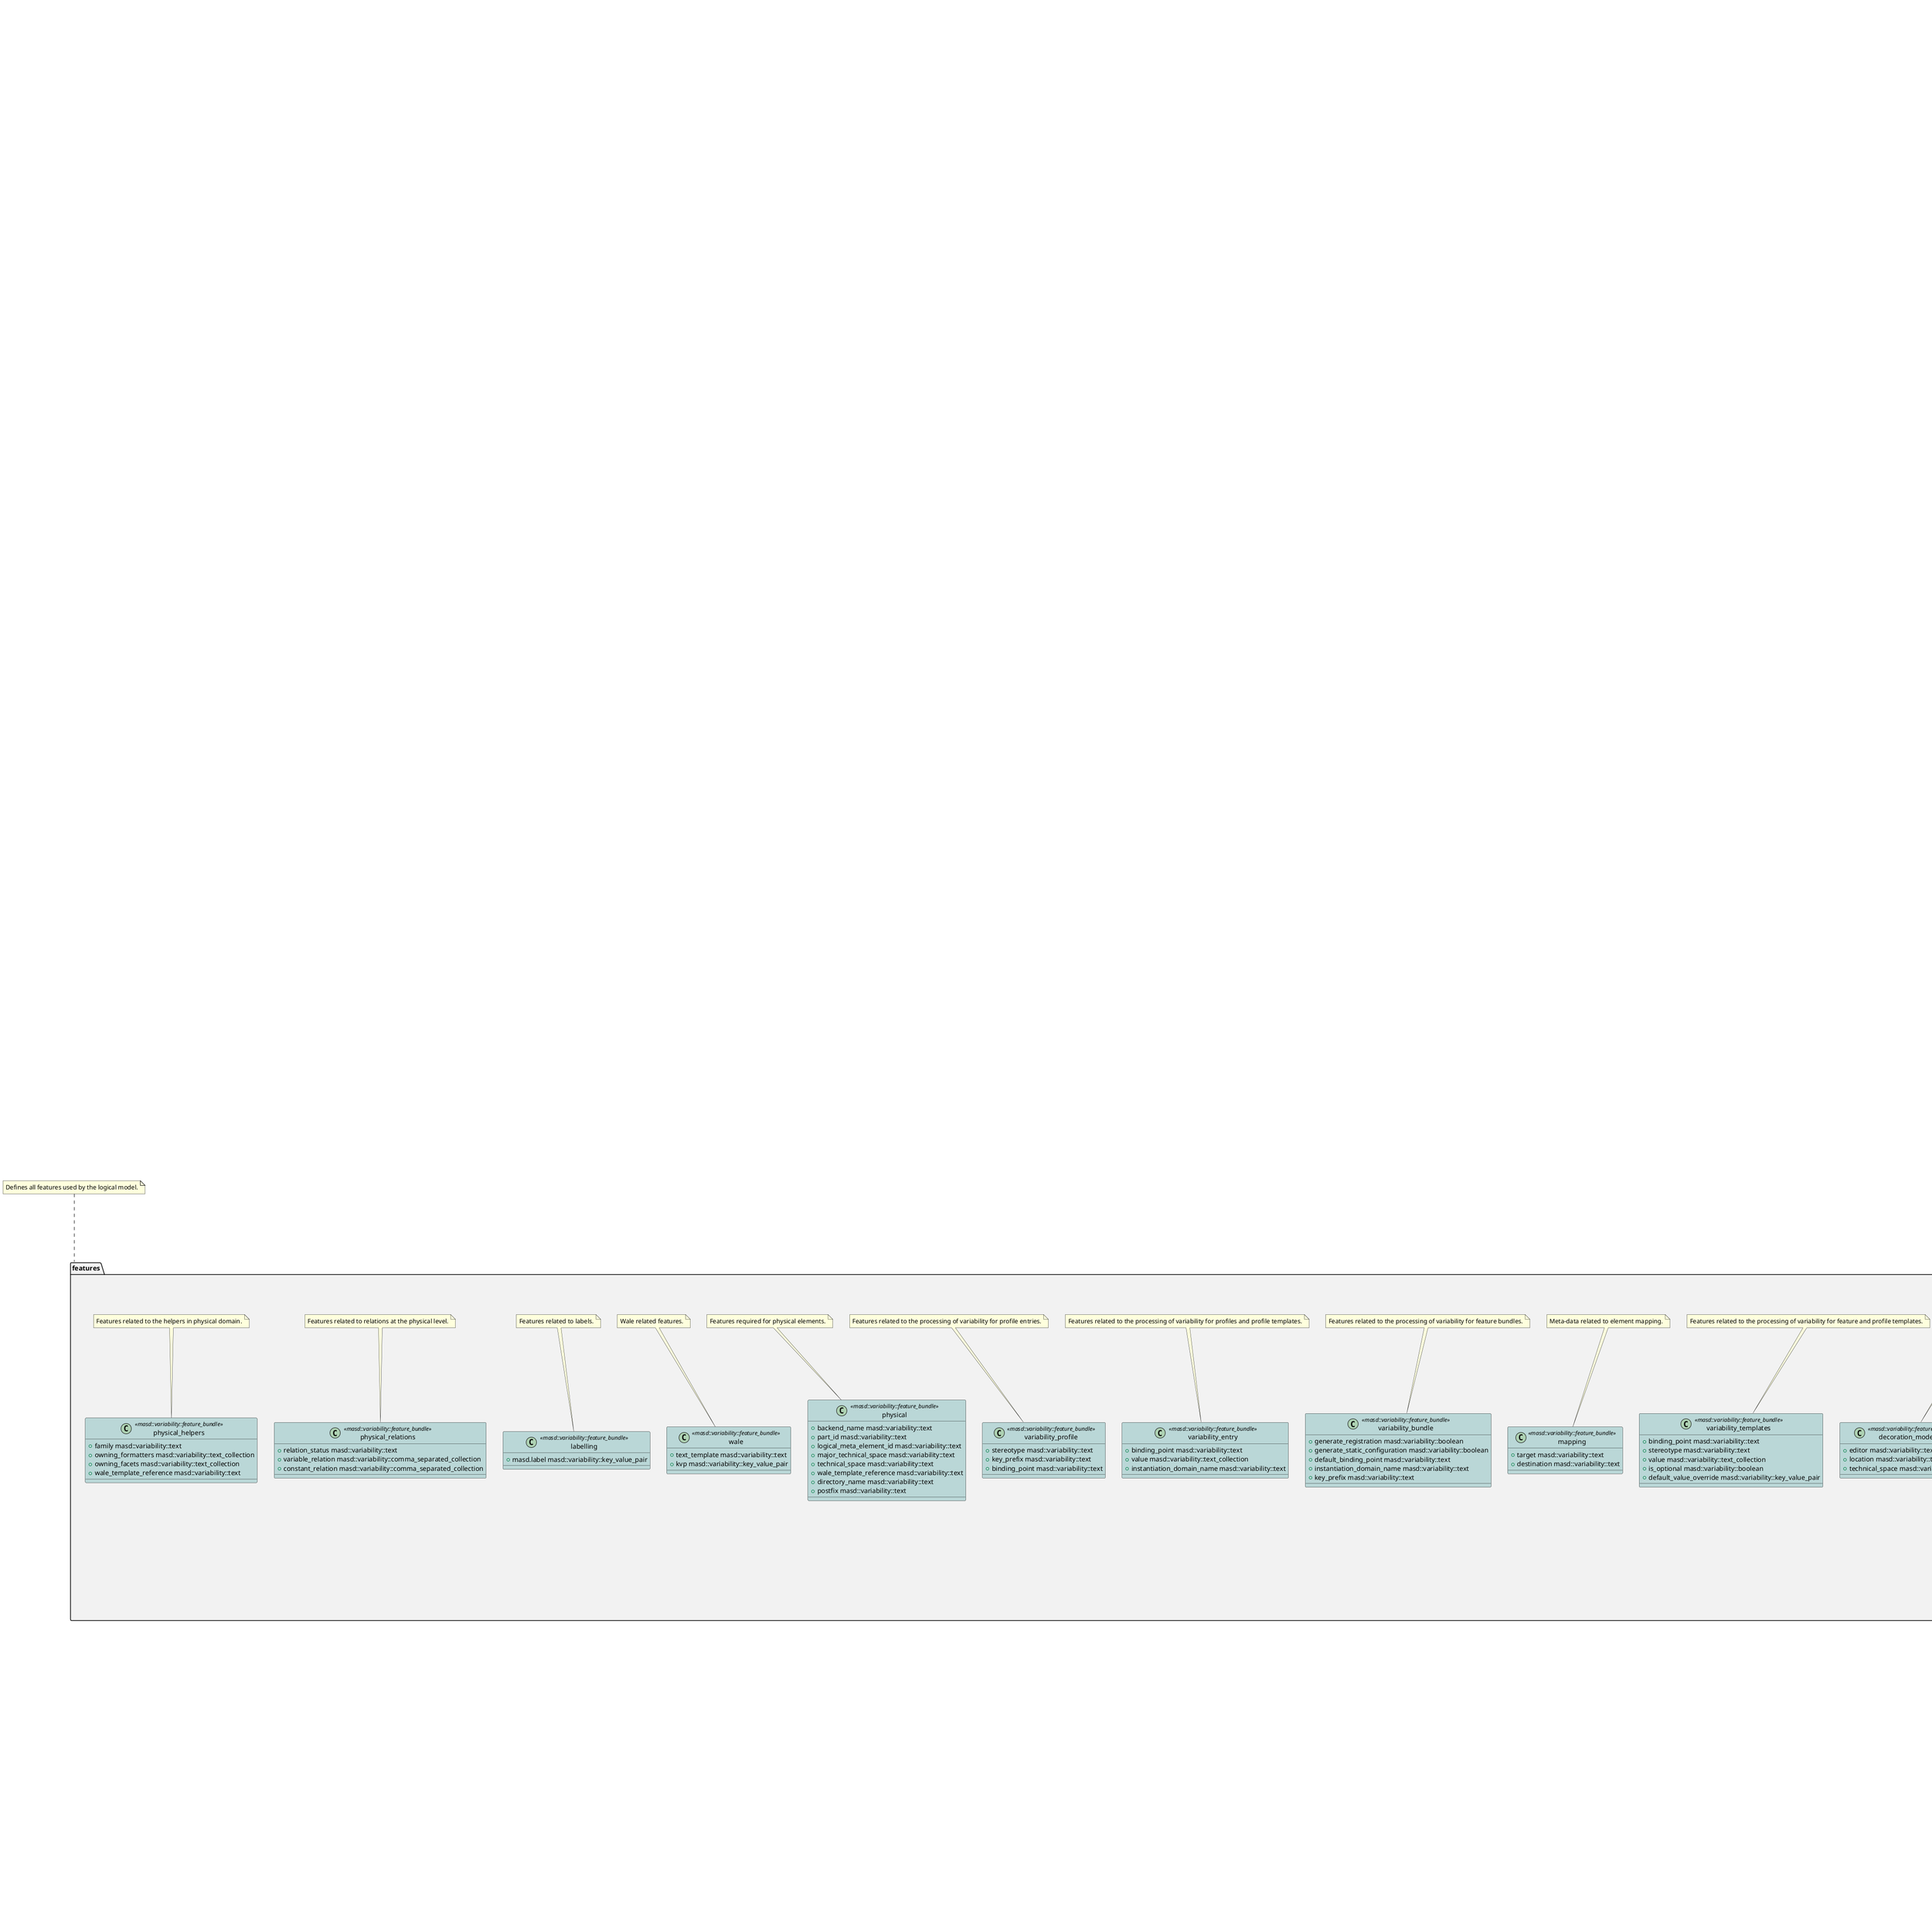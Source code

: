@startuml
set namespaceSeparator ::
note as N1
The logcal model defines the core entities that live in the logical
dimension of MASD's conceptual model.

@section logical_0 Overview

The logical model strives to provide a technical-space agnostic
element representation, designed for code generation. Codec models
are obtained via frontends and transformed into "bare" logical models,
at which point they can enter its pipeline. Within it, they are
processed until they form a cohesive whole. They are then in a suitable
state for code generation.

@section asset_1 Mission

The objectives of the logical model are:

@li to represent all high-level entities that exist across a number
of technical spaces used in software engineering. These entities
are not necessarily limited to programming entities, though, of course,
these form the core set of elements we're interested in. Additional
entities such as build sytems and high-level patterns such as GoF
and others are also captured.

@li to provide the tooling required to combine multiple models
together into a bigger model - called the @e merged model.

@li to ensure the consistency of the merged model via validation
rules (such as verifying that all types have a definitions,
etc.).

UML representation:

\image html dogen.logical/modeling/dogen.logical.svg
end note

namespace entities #F2F2F2 {
    class attribute <<Documentable, Configurable, Nameable, Stereotypable>> #F7E5FF {
        +{field} unparsed_type std::string
        +{field} parsed_type identification::entities::logical_name_tree
        +{field} is_immutable bool
        +{field} is_fluent bool
        +{field} orm_properties boost::optional<orm::attribute_properties>
        +{field} member_variable_name std::string
        +{field} getter_setter_name std::string
    }

    note top of  attribute
        Represents an attribute in an object.
    end note

    class Nameable <<masd::object_template>> #E3B6F6 {
        +{field} name identification::entities::logical_name
    }

    note top of  Nameable
        Ability to have a name.
    end note

    class Documentable <<masd::object_template>> #E3B6F6 {
        +{field} documentation std::string
    }

    note top of  Documentable
        Ability to provide documentation.
    end note

    class Provenance <<masd::object_template>> #E3B6F6 {
        +{field} provenance identification::entities::codec_provenance
    }

    note top of  Provenance
        Details of the origin of this model element.
    end note

    class Containable <<masd::object_template>> #E3B6F6 {
        +{field} contained_by identification::entities::logical_id
        +{field} in_global_module bool
    }

    note top of  Containable
        The ability to be contained inside a module.
    end note

    class Stereotypable <<masd::object_template>> #E3B6F6 {
        +{field} stereotypes stereotypes
    }

    class MetaNameable <<masd::object_template>> #E3B6F6 {
        +{field} meta_name identification::entities::logical_meta_name
    }

    note top of  MetaNameable
        Ability to have a meta-name.
    end note

    class TechnicalSpaceRelationship <<masd::object_template>> #E3B6F6 {
        +{field} intrinsic_technical_space identification::entities::technical_space
    }

    class Configurable <<masd::object_template>> #E3B6F6 {
        +{field} configuration boost::shared_ptr<variability::entities::configuration>
    }

    note top of  Configurable
        Ability to have meta-data associated.
    end note

    class Labelable <<masd::object_template>> #E3B6F6 {
        +{field} labels std::list<identification::entities::label>
    }

    note top of  Labelable
        The ability to attach labels to an element.
    end note

    class Generatable <<masd::object_template>> #E3B6F6 {
        +{field} generability_status generability_status
    }

    class Element <<masd::object_template>> #E3B6F6 {
    }

entities::Nameable <|-- entities::Element
entities::Documentable <|-- entities::Element
entities::Provenance <|-- entities::Element
entities::Containable <|-- entities::Element
entities::Stereotypable <|-- entities::Element
entities::MetaNameable <|-- entities::Element
entities::TechnicalSpaceRelationship <|-- entities::Element
entities::Configurable <|-- entities::Element
entities::Labelable <|-- entities::Element
entities::Generatable <|-- entities::Element
    note top of  Element
        A unit of coding that can be code generated.

We define the Element object template purely to make our life easier
when creating the element class. It is not required for any other
purpose.
    end note

    class Stateful <<masd::object_template>> #E3B6F6 {
        +{field} all_attributes std::list<attribute>
        +{field} local_attributes std::list<attribute>
        +{field} inherited_attributes std::unordered_map<identification::entities::logical_name, std::list<attribute>>
        +{field} is_immutable bool
        +{field} is_fluent bool
    }

    note top of  Stateful
        Ability to have a state.
    end note

    class element <<masd::visitable, Element>> #F7E5FF {
        +{field} decoration std::unordered_map<identification::entities::technical_space, boost::optional<decoration::element_properties>>
        +{field} helper_properties std::list<helper_properties>
    }

    note top of  element
        Represents a generic logical construct.

An element is anything of interest in a problem domain which needs to be
expressed in code generation. It covers both types (objects, enumerations, etc),
meta-types (object templates) and non-types (modules and backend specific entities).
    end note

    class model <<Nameable, MetaNameable, Provenance>> #F7E5FF {
        +{field} references std::unordered_map<identification::entities::logical_name, identification::entities::model_type>
        +{field} leaves std::unordered_set<identification::entities::logical_name>
        +{field} root_module boost::shared_ptr<structural::module>
        +{field} input_technical_space identification::entities::technical_space
        +{field} output_technical_spaces std::list<identification::entities::technical_space>
        +{field} all_technical_spaces std::unordered_set<identification::entities::technical_space>
        +{field} orm_properties boost::optional<orm::model_properties>
        +{field} structural_elements structural::element_repository
        +{field} decoration_elements decoration::element_repository
        +{field} variability_elements variability::element_repository
        +{field} mapping_elements mapping::element_repository
        +{field} templating_elements templating::element_repository
        +{field} serialization_elements serialization::element_repository
        +{field} visual_studio_elements visual_studio::element_repository
        +{field} orm_elements orm::element_repository
        +{field} build_elements build::element_repository
        +{field} physical_elements physical::element_repository
        +{field} meta_names std::unordered_map<identification::entities::logical_meta_id, identification::entities::logical_meta_name>
        +{field} streaming_properties std::unordered_map<identification::entities::logical_id, streaming_properties>
        +{field} technical_space_version identification::entities::technical_space_version
        +{field} aspect_properties std::unordered_map<identification::entities::logical_id, aspect_properties>
        +{field} assistant_properties std::unordered_map<identification::entities::logical_id, assistant_properties>
    }

    note top of  model
        Intermediate representation of a masd model.
    end note

    class elements_traversal <<dogen::handcrafted::typeable::header_only>> #FFFACD {
    }

    class TraversalVisitor <<masd::object_template>> #E3B6F6 {
    }

    class Visitable <<masd::object_template>> #E3B6F6 {
        +{field} base_visitor boost::optional<identification::entities::logical_name>
        +{field} derived_visitor boost::optional<identification::entities::logical_name>
        +{field} is_visitation_root bool
        +{field} is_visitation_leaf bool
    }

    note top of  Visitable
        The ability to handle visitation.
    end note

    class Associatable <<masd::object_template>> #E3B6F6 {
        +{field} transparent_associations std::list<identification::entities::logical_name>
        +{field} opaque_associations std::list<identification::entities::logical_name>
        +{field} associative_container_keys std::list<identification::entities::logical_name>
    }

    note top of  Associatable
        The element has the ability to associate itself with other elements.
    end note

    class Generalizable <<masd::object_template>> #E3B6F6 {
        +{field} is_parent bool
        +{field} is_child bool
        +{field} is_leaf bool
        +{field} is_final bool
        +{field} is_final_requested boost::optional<bool>
        +{field} is_abstract bool
        +{field} in_inheritance_relationship bool
        +{field} root_parents std::list<identification::entities::logical_name>
        +{field} parents std::list<identification::entities::logical_name>
        +{field} leaves std::list<identification::entities::logical_name>
        +{field} type_registrar boost::optional<identification::entities::logical_name>
    }

    note top of  Generalizable
        The element has the ability to be part of a generalization relationship.
    end note

    class Relatable <<masd::object_template>> #E3B6F6 {
    }

entities::Containable <|-- entities::Relatable
entities::Visitable <|-- entities::Relatable
entities::Associatable <|-- entities::Relatable
entities::Generalizable <|-- entities::Relatable
    note top of  Relatable
        Element has the ability to have relationships with other elements.
    end note

    class Parameterisable <<masd::object_template>> #E3B6F6 {
        +{field} type_parameters type_parameters
    }

    class type_parameters #F7E5FF {
        +{field} variable_number_of_parameters bool
        +{field} count unsigned int
        +{field} always_in_heap bool
    }

    enum static_stereotypes <<masd::enumeration>> #F2DAFD {
        +{field} fluent
        +{field} immutable
        +{field} visitable
        +{field} structural_object
        +{field} structural_object_template
        +{field} structural_exception
        +{field} structural_primitive
        +{field} structural_enumeration
        +{field} structural_module
        +{field} structural_builtin
        +{field} structural_entry_point
        +{field} structural_assistant
        +{field} orm_object
        +{field} orm_value
        +{field} decoration_modeline_group
        +{field} decoration_modeline
        +{field} decoration_generation_marker
        +{field} decoration_licence
        +{field} variability_profile
        +{field} variability_profile_template
        +{field} variability_feature_bundle
        +{field} variability_feature_template_bundle
        +{field} variability_initializer
        +{field} mapping_fixed_mappable
        +{field} mapping_extensible_mappable
        +{field} templating_logic_less_template
        +{field} serialization_type_registrar
        +{field} visual_studio_solution
        +{field} visual_studio_project
        +{field} visual_studio_msbuild_targets
        +{field} orm_common_odb_options
        +{field} build_cmakelists
        +{field} physical_backend
        +{field} physical_facet
        +{field} physical_archetype
        +{field} physical_archetype_kind
        +{field} physical_part
        +{field} physical_helper
    }

    note top of  static_stereotypes
        Lists all stereotypes defined in the masd UML profile.
    end note

    class input_model_set #F7E5FF {
        +{field} target model
        +{field} references std::list<model>
        +{field} fixed_mappings std::unordered_map<std::string, std::string>
    }

    note top of  input_model_set
        Represents a set of related logical models used as an input to the logical model chains.
    end note

    class Container <<masd::object_template>> #E3B6F6 {
        +{field} contains std::list<identification::entities::logical_id>
    }

    note top of  Container
        Has the ability to contain other elements.
    end note

    namespace decoration #F2F2F2 {
        class licence <<logical::meta_element>> #F7E5FF {
            +{field} short_form std::string
            +{field} long_form std::string
        }

        note top of  licence
            Represents legal licence for software projects.
        end note

        class modeline_group <<logical::meta_element, Container>> #F7E5FF {
            +{field} modelines std::list<boost::shared_ptr<modeline>>
        }

        note top of  modeline_group
            Group of modelines, logically associated.

For example, one may choose to have a set of modelines for @e emacs , or for
@e vi, etc.
        end note

        class modeline <<logical::meta_element>> #F7E5FF {
            +{field} editor editor
            +{field} location modeline_location
            +{field} fields std::list<modeline_field>
            +{field} technical_space identification::entities::technical_space
        }

        note top of  modeline
            Groups all the fields representing editor variables for emacs, vi, etc.

A field is a key-value pair (KVP), where name is the first element and its value
the second.

Example: -*- mode: c++; tab-width: 4; indent-tabs-mode: nil; c-basic-offset: 4 -*-

In this particular case, both prefix and postfix are @e -*-; @e mode is the first
field name and its value is @e c++; the KVP separator is @e : and the field
separator is @e ;.
        end note

        enum editor <<masd::enumeration, dogen::convertible>> #F2DAFD {
            +{field} emacs
            +{field} vi
            +{field} vim
            +{field} ex
        }

        note top of  editor
            Supported editors for modelines.
        end note

        class modeline_field #F7E5FF {
            +{field} name std::string
            +{field} value std::string
        }

        enum modeline_location <<masd::enumeration, dogen::convertible>> #F2DAFD {
            +{field} top
            +{field} bottom
        }

        note top of  modeline_location
            Location in the file to place the modeline.
        end note

        class generation_marker <<logical::meta_element>> #F7E5FF {
            +{field} add_date_time bool
            +{field} add_dogen_version bool
            +{field} add_model_to_text_transform_details bool
            +{field} add_warning bool
            +{field} add_origin_sha1_hash bool
            +{field} message std::string
        }

        note top of  generation_marker
            Properties of the "generation marker" to add to generated files.

These are also known as "location strings".
        end note

        class element_properties #F7E5FF {
            +{field} preamble std::string
            +{field} postamble std::string
        }

        note top of  element_properties
            Decoration for this element.
        end note

        class element_repository #F7E5FF {
            +{field} modeline_groups std::unordered_map<identification::entities::logical_id, boost::shared_ptr<modeline_group>>
            +{field} modelines std::unordered_map<identification::entities::logical_id, boost::shared_ptr<modeline>>
            +{field} licences std::unordered_map<identification::entities::logical_id, boost::shared_ptr<licence>>
            +{field} generation_markers std::unordered_map<identification::entities::logical_id, boost::shared_ptr<generation_marker>>
        }

    }

    note top of  decoration
        Houses all of the meta-modeling elements and
properties related to decorations.
    end note

    class meta_element <<masd::variability::profile>> #DDECEC {
        +{field} masd.generalization.parent
    }

    namespace variability #F2F2F2 {
        class abstract_feature <<Documentable, Configurable, Nameable>> #F7E5FF {
            +{field} original_key std::string
            +{field} key std::string
            +{field} identifiable_key std::string
            +{field} unparsed_type std::string
            +{field} mapped_type std::string
            +{field} parsed_type identification::entities::logical_name_tree
            +{field} default_value std::string
            +{field} value_type variability::entities::value_type
            +{field} binding_point boost::optional<variability::entities::binding_point>
            +{field} is_optional bool
            +{field} requires_optionality bool
        }

        note top of  abstract_feature
            Contains all of the common attributes between features and feature templates.
        end note

        class feature_template #F7E5FF {
            +{field} default_value_overrides std::list<default_value_override>
        }

entities::variability::abstract_feature <|-- entities::variability::feature_template
        note top of  feature_template
            Represents a feature template in variability space.

Feature templates are expanded into features within the variability model.
        end note

        class initializer <<logical::meta_element>> #F7E5FF {
            +{field} feature_template_bundles std::list<identification::entities::logical_name>
            +{field} feature_bundles std::list<identification::entities::logical_name>
        }

        note top of  initializer
            Responsible for initialising features and feature templates.
        end note

        class element_repository #F7E5FF {
            +{field} profile_templates std::unordered_map<identification::entities::logical_id, boost::shared_ptr<profile_template>>
            +{field} profiles std::unordered_map<identification::entities::logical_id, boost::shared_ptr<profile>>
            +{field} feature_template_bundles std::unordered_map<identification::entities::logical_id, boost::shared_ptr<feature_template_bundle>>
            +{field} feature_bundles std::unordered_map<identification::entities::logical_id, boost::shared_ptr<feature_bundle>>
            +{field} initializer boost::shared_ptr<initializer>
        }

        class abstract_bundle <<logical::meta_element, Associatable>> #F7E5FF {
            +{field} key_prefix std::string
            +{field} generate_registration bool
            +{field} generate_static_configuration bool
            +{field} requires_manual_default_constructor bool
            +{field} default_binding_point boost::optional<variability::entities::binding_point>
        }

        note top of  abstract_bundle
            A feature template bundle represents an aggregation of feature templates in a
model.

The feature templates should be "semantically related", that is, belong to a related
topic. A feature template bundle is used by code generation to generate
infrastructural code to ease the creation and subsequent processing of features.

Generated code comprises of two aspects:

@li the registration of the feature template for the dynamic part of the processing;
@li the generation of a static configuration class to  represent the feature once
 read out from the dynamic configuration - if requested.
        end note

        class feature_bundle #F7E5FF {
            +{field} features std::list<feature>
        }

entities::variability::abstract_bundle <|-- entities::variability::feature_bundle
        note top of  feature_bundle
            A feature bundle represents an aggregation of features in a model.

The features should be "semantically related", that is, belong to a related
topic. A feature bundle is used by code generation to generate infrastructural code
to ease the creation and subsequent processing of features.

Generated code comprises of two aspects:

@li the registration of the feature for the dynamic part of the processing;
@li the generation of a static configuration class to  represent the feature once
 read out from the dynamic configuration.

Both of these aspects are optional, but at least one must be chosen.
        end note

        class feature #F7E5FF {
        }

entities::variability::abstract_feature <|-- entities::variability::feature
        note top of  feature
            Represents a feature in variability space.
        end note

        class feature_template_bundle #F7E5FF {
            +{field} feature_templates std::list<feature_template>
            +{field} instantiation_domain_name std::string
        }

entities::variability::abstract_bundle <|-- entities::variability::feature_template_bundle
        note top of  feature_template_bundle
            A feature template bundle represents an aggregation of feature templates in a
model.

The feature templates should be "semantically related", that is, belong to a related
topic. A feature template bundle is used by code generation to generate
infrastructural code to ease the creation and subsequent processing of features.

Generated code comprises of two aspects:

@li the registration of the feature template for the dynamic part of the processing;
@li the generation of a static configuration class to  represent the feature once
 read out from the dynamic configuration.

Both of these aspects are optional, but at least one must be chosen.
        end note

        class abstract_profile <<logical::meta_element>> #F7E5FF {
            +{field} stereotype std::string
            +{field} parents std::list<identification::entities::logical_name>
            +{field} key_prefix std::string
        }

        class profile_template #F7E5FF {
            +{field} entries std::list<profile_template_entry>
        }

entities::variability::abstract_profile <|-- entities::variability::profile_template
        class profile #F7E5FF {
            +{field} entries std::list<profile_entry>
            +{field} binding_point std::string
        }

entities::variability::abstract_profile <|-- entities::variability::profile
        note top of  profile
            Represents a profile from the variability subsystem.
        end note

        class abstract_profile_entry <<Documentable, Configurable, Nameable>> #F7E5FF {
            +{field} original_key std::string
            +{field} key std::string
            +{field} value std::list<std::string>
        }

        class profile_entry #F7E5FF {
        }

entities::variability::abstract_profile_entry <|-- entities::variability::profile_entry
        class profile_template_entry #F7E5FF {
            +{field} instantiation_domain_name std::string
        }

entities::variability::abstract_profile_entry <|-- entities::variability::profile_template_entry
        class default_value_override #F7E5FF {
            +{field} key_ends_with std::string
            +{field} default_value std::string
        }

    }

    note top of  variability
        Houses all of the meta-modeling elements related to variability.

There are two "kinds" of entities in this namespace:

@li those that are used to model the data required to code-generate
dogen's implementation of variability. That is to say, none of these
elements are directly involved in the processing of variability model
data (i.e. the current user model we are processing), but instead they
generate code that injects variability data once compiled and
integrated into dogen. These types setup the geometry of variability
space: feature bundle and feature bundle templates and related
types.

@li those that inject variability data as part of the processing of
the current user model. These types are responsible for instantiating
configurations, within the prevailing geometry of variability
space. Example: profile and profile templates.

Now, it is a bit confusing how variability interacts with the
variability meta-model elements, and it may appear that we repat
ourselves quite a bit when declaring the variability feature
bundles. This is a consequence of the two types of uses for
variability types described above. Lets explore this in more detail.

In general, we tend to declare (register) features and create the
static configuration in the same place. This works for almost all
cases because we normally declare the features where we consume
them. Profiles are _different_: a profile is making use of a feature
declared for a feature (simplifying somewhat). That is, at run time, a
profile is the instantiation of a feature defined elsewhere. Remember
that features are nothing more than a type system designed to give a
"strongly typed" feel to the meta-data. Profiles are just an
instantiation of those strong types.

In theory, profile meta-data should already exist and match exactly
what was defined for features; in practice there is a mismatch, and
this is due to how we modeled features and feature bundles: to avoid
repetition, we placed some features at the top-level and others in the
features themselves. This approach does not match the shape required
for profiles, so we need to redefine the bundle. However, of course,
we do not want to register the features this time around (after all,
they already exist) so we need to disable feature registration. In the
future we hope to simplify this by making the shapes align - though
perhaps it will have the underisable side-effect of hiding all of this
complexity.
    end note

    namespace orm #F2F2F2 {
        class model_properties <<Schemable, Caseable>> #F7E5FF {
            +{field} database_systems std::vector<database_system>
        }

        enum database_system <<masd::enumeration, dogen::hashable, dogen::convertible>> #F2DAFD {
            +{field} mysql
            +{field} postgresql
            +{field} oracle
            +{field} sql_server
            +{field} sqlite
        }

        enum letter_case <<masd::enumeration, dogen::convertible>> #F2DAFD {
            +{field} upper_case
            +{field} lower_case
        }

        class object_properties <<OrmElement>> #F7E5FF {
            +{field} table_name std::string
            +{field} is_value bool
            +{field} has_primary_key bool
        }

        class primitive_properties <<OrmElement, Overridable>> #F7E5FF {
        }

        class module_properties <<Schemable, Caseable>> #F7E5FF {
        }

        class attribute_properties <<Overridable, OdbPragmable>> #F7E5FF {
            +{field} column_name std::string
            +{field} is_primary_key bool
            +{field} is_nullable boost::optional<bool>
            +{field} is_composite bool
        }

        class Schemable <<masd::object_template>> #E3B6F6 {
            +{field} schema_name std::string
            +{field} capitalised_schema_name std::string
        }

        note top of  Schemable
            Model element can belong to a relational database schema.
        end note

        class Caseable <<masd::object_template>> #E3B6F6 {
            +{field} letter_case boost::optional<letter_case>
        }

        note top of  Caseable
            The model element supports configuration related to casing.
        end note

        class Mappeable <<masd::object_template>> #E3B6F6 {
            +{field} generate_mapping bool
        }

        class TypeMappable <<masd::object_template>> #E3B6F6 {
            +{field} type_mappings std::list<type_mapping>
        }

        class OdbPragmable <<masd::object_template>> #E3B6F6 {
            +{field} odb_pragmas std::list<std::string>
        }

        class OrmElement <<masd::object_template>> #E3B6F6 {
            +{field} odb_options odb_options
        }

entities::orm::Schemable <|-- entities::orm::OrmElement
entities::orm::Caseable <|-- entities::orm::OrmElement
entities::orm::Mappeable <|-- entities::orm::OrmElement
entities::orm::TypeMappable <|-- entities::orm::OrmElement
entities::orm::OdbPragmable <|-- entities::orm::OrmElement
        class Overridable <<masd::object_template>> #E3B6F6 {
            +{field} type_overrides std::unordered_map<database_system, std::string>
        }

        class type_mapping #F7E5FF {
            +{field} source_type std::string
            +{field} destination_type std::string
            +{field} to_source_type std::string
            +{field} to_destination_type std::string
            +{field} database boost::optional<database_system>
        }

        class odb_options #F7E5FF {
            +{field} epilogue std::string
            +{field} include_regexes std::list<std::string>
            +{field} header_guard_prefix std::string
        }

        class common_odb_options <<logical::meta_element>> #F7E5FF {
            +{field} sql_name_case std::string
            +{field} databases std::list<std::string>
        }

        class element_repository #F7E5FF {
            +{field} common_odb_options std::unordered_map<identification::entities::logical_id, boost::shared_ptr<common_odb_options>>
        }

        class odb_targets #F7E5FF {
            +{field} main_target_name std::string
            +{field} common_odb_options std::string
            +{field} targets std::list<odb_target>
        }

        class odb_target #F7E5FF {
            +{field} name std::string
            +{field} comment std::string
            +{field} output_directory std::string
            +{field} types_file std::string
            +{field} move_parameters std::list<std::pair<std::string, std::string>>
            +{field} object_odb_options std::string
        }

    }

    note top of  orm
        Houses all of the properties related to ORM
support in Dogen.
    end note

    namespace structural #F2F2F2 {
        class object_template <<logical::meta_element, Stateful>> #F7E5FF {
            +{field} parents std::list<identification::entities::logical_name>
            +{field} is_child bool
        }

        note top of  object_template
            Represents a structural template for masd objects.
        end note

        class object <<logical::meta_element, Stateful, Relatable, Parameterisable, TechnicalSpaceProperties>> #F7E5FF {
            +{field} is_associative_container bool
            +{field} object_templates std::list<identification::entities::logical_name>
            +{field} provides_opaqueness bool
            +{field} can_be_primitive_underlier bool
            +{field} orm_properties boost::optional<dogen::logical::entities::orm::object_properties>
        }

        note top of  object
            Representation of the class notion in the OOP paradigm.

The @e object is equivalent to a meta-class, but we decided against this
name because all elements should also have the prefix meta - after all, logical
is ameta-model. Since the word class cannot be used in c++ to name types, we
decided instead to use the word object.
        end note

        class builtin <<logical::meta_element>> #F7E5FF {
            +{field} is_default_enumeration_type bool
            +{field} is_floating_point bool
            +{field} can_be_enumeration_underlier bool
            +{field} can_be_primitive_underlier bool
        }

        note top of  builtin
            Represents a value type that is built-in at the hardware level.
        end note

        class exception <<logical::meta_element>> #F7E5FF {
        }

        note top of  exception
            Represents an exception which can be thrown.
        end note

        class visitor <<logical::meta_element>> #F7E5FF {
            +{field} visits std::list<identification::entities::logical_name>
            +{field} parent boost::optional<identification::entities::logical_name>
        }

        class primitive <<logical::meta_element, TechnicalSpaceProperties>> #F7E5FF {
            +{field} is_nullable bool
            +{field} value_attribute attribute
            +{field} use_type_aliasing bool
            +{field} is_immutable bool
            +{field} orm_properties boost::optional<dogen::logical::entities::orm::primitive_properties>
        }

        note top of  primitive
            Defines an element created by the user to wrap another element, most likely a built-in.
        end note

        class module <<logical::meta_element, Container>> #F7E5FF {
            +{field} is_root bool
            +{field} is_global_module bool
            +{field} orm_properties boost::optional<dogen::logical::entities::orm::module_properties>
        }

        note top of  module
            Container for other logical elements.

Aggregates a group of logically related elements into a unit.
        end note

        class enumeration <<logical::meta_element>> #F7E5FF {
            +{field} underlying_element identification::entities::logical_name
            +{field} enumerators std::list<enumerator>
            +{field} use_implementation_defined_underlying_element bool
            +{field} use_implementation_defined_enumerator_values bool
            +{field} add_invalid_enumerator bool
        }

        note top of  enumeration
            Defines a bounded set of logically related values for a built-in type
or a string.
        end note

        class enumerator <<Documentable, Nameable, Configurable, Stereotypable>> #F7E5FF {
            +{field} value std::string
        }

        note top of  enumerator
            One of a set of valid values that an enumeration can assume.

The enumerator defines an element in the domain of the enumeration.
        end note

        class element_repository #F7E5FF {
            +{field} modules std::unordered_map<identification::entities::logical_id, boost::shared_ptr<module>>
            +{field} object_templates std::unordered_map<identification::entities::logical_id, boost::shared_ptr<object_template>>
            +{field} builtins std::unordered_map<identification::entities::logical_id, boost::shared_ptr<builtin>>
            +{field} enumerations std::unordered_map<identification::entities::logical_id, boost::shared_ptr<enumeration>>
            +{field} primitives std::unordered_map<identification::entities::logical_id, boost::shared_ptr<primitive>>
            +{field} objects std::unordered_map<identification::entities::logical_id, boost::shared_ptr<object>>
            +{field} exceptions std::unordered_map<identification::entities::logical_id, boost::shared_ptr<exception>>
            +{field} visitors std::unordered_map<identification::entities::logical_id, boost::shared_ptr<visitor>>
            +{field} entry_points std::unordered_map<identification::entities::logical_id, boost::shared_ptr<entry_point>>
            +{field} assistants std::unordered_map<identification::entities::logical_id, boost::shared_ptr<assistant>>
        }

        class entry_point <<logical::meta_element>> #F7E5FF {
        }

        note top of  entry_point
            Represents an entry point to a binary.
        end note

        class assistant <<logical::meta_element>> #F7E5FF {
        }

        note top of  assistant
            General type to provide helpers.
        end note

        class technical_space_properties #F7E5FF {
            +{field} requires_manual_default_constructor bool
            +{field} requires_manual_move_constructor bool
            +{field} requires_stream_manipulators bool
            +{field} requires_static_reference_equals bool
        }

        class TechnicalSpaceProperties <<masd::object_template>> #E3B6F6 {
            +{field} technical_space_properties technical_space_properties
        }

    }

    note top of  structural
        Houses all of the meta-modeling elements related
to structural modeling.
    end note

    namespace mapping #F2F2F2 {
        class extensible_mappable <<logical::meta_element>> #F7E5FF {
            +{field} destinations std::list<destination>
        }

        note top of  extensible_mappable
            A mappable meta-model element for the general purpose of mapping.

Mappables can be used to create a Platform Independent Model (PIM), which is then
mapped to concrete types to form a Platform Specific Model (PSM). Users can
extend the mappings as required.
        end note

        class element_repository #F7E5FF {
            +{field} extensible_mappables std::unordered_map<identification::entities::logical_id, boost::shared_ptr<extensible_mappable>>
            +{field} fixed_mappables std::unordered_map<identification::entities::logical_id, boost::shared_ptr<fixed_mappable>>
        }

        class destination #F7E5FF {
            +{field} name identification::entities::logical_name
            +{field} technical_space identification::entities::technical_space
        }

        class fixed_mappable <<logical::meta_element>> #F7E5FF {
            +{field} destination std::string
        }

        note top of  fixed_mappable
            A mappable meta-model element for a special purpose.

At present, the only fixed mappables used by Dogen are related to the mapping of
variability types.
        end note

    }

    note top of  mapping
        Meta-model elements related to mapping domains.
    end note

    namespace templating #F2F2F2 {
        class logic_less_template <<logical::meta_element>> #F7E5FF {
            +{field} content std::string
        }

        note top of  logic_less_template
            Represents a logic-less template.

At present the system only supports wale templates.
        end note

        class element_repository #F7E5FF {
            +{field} logic_less_templates std::unordered_map<identification::entities::logical_id, boost::shared_ptr<logic_less_template>>
        }

    }

    note top of  templating
        Meta-model elements related to templating .
    end note

    namespace serialization #F2F2F2 {
        class type_registrar <<logical::meta_element>> #F7E5FF {
            +{field} leaves std::list<identification::entities::logical_name>
            +{field} registrar_dependencies std::list<identification::entities::logical_name>
        }

        note top of  type_registrar
            Responsible for registering types for serialisation purposes.

Certain libraries in certain technical spaces - such as Boost Serialisation, in C++ -
require types that are in an inheritance relationship to be made known to the
serialisation infrastructure in order for the deserialisation of base and derived
types to work. The type registrar is aware of all types with such requirements and
generates the registration code as needed.
        end note

        class element_repository #F7E5FF {
            +{field} type_registrars std::unordered_map<identification::entities::logical_id, boost::shared_ptr<type_registrar>>
        }

    }

    note top of  serialization
        Houses all of the meta-modeling elements related
to serialisation.
    end note

    namespace visual_studio #F2F2F2 {
        class project <<logical::meta_element, UniquelyIdentifiable>> #F7E5FF {
            +{field} type_guid std::string
            +{field} item_groups std::list<item_group>
            +{field} project_name std::string
        }

        note top of  project
            Represents a Visual Studio project.
        end note

        class element_repository #F7E5FF {
            +{field} solutions std::unordered_map<identification::entities::logical_id, boost::shared_ptr<solution>>
            +{field} projects std::unordered_map<identification::entities::logical_id, boost::shared_ptr<project>>
            +{field} msbuild_targets std::unordered_map<identification::entities::logical_id, boost::shared_ptr<msbuild_targets>>
        }

        class item_group #F7E5FF {
            +{field} items std::list<item>
        }

        note top of  item_group
            Represents an MSBuild ItemGroup.

Documented as follows: Contains a set of user-defined Item elements. Every item
used in a MSBuild project must be specified as a child of an ItemGroup element.
        end note

        class item #F7E5FF {
            +{field} name std::string
            +{field} include std::string
        }

        note top of  item
            Represents an MSBuild Item, used in Visual Studio projects.

Documentation:  Contains a user-defined item and its metadata. Every item that is
used in a MSBuild project must be specified as a child of an ItemGroup element.
        end note

        class solution <<logical::meta_element, UniquelyIdentifiable>> #F7E5FF {
            +{field} project_persistence_blocks std::list<project_persistence_block>
        }

        class project_persistence_block <<UniquelyIdentifiable>> #F7E5FF {
            +{field} name std::string
            +{field} relative_path boost::filesystem::path
            +{field} type_guid std::string
        }

        class UniquelyIdentifiable <<masd::object_template>> #E3B6F6 {
            +{field} guid std::string
        }

        class msbuild_targets <<logical::meta_element>> #F7E5FF {
            +{field} odb_targets dogen::logical::entities::orm::odb_targets
        }

    }

    note top of  visual_studio
        Houses meta-model elements related to
build systems.
    end note

    namespace build #F2F2F2 {
        class element_repository #F7E5FF {
            +{field} cmakelists std::unordered_map<identification::entities::logical_id, boost::shared_ptr<cmakelists>>
        }

        class cmakelists <<logical::meta_element>> #F7E5FF {
            +{field} include_directory_path std::string
            +{field} source_directory_name std::string
            +{field} header_file_extension std::string
            +{field} implementation_file_extension std::string
            +{field} odb_targets dogen::logical::entities::orm::odb_targets
            +{field} tests_directory_name std::string
        }

        note top of  cmakelists
            Represents build CMakeLists files.
        end note

    }

    note top of  build
        Houses all of the meta-modeling elements related
to building, which don't have their own containing
namespace.
    end note

    namespace physical #F2F2F2 {
        class element_repository #F7E5FF {
            +{field} backends std::unordered_map<identification::entities::logical_id, boost::shared_ptr<backend>>
            +{field} facets std::unordered_map<identification::entities::logical_id, boost::shared_ptr<facet>>
            +{field} archetypes std::unordered_map<identification::entities::logical_id, boost::shared_ptr<archetype>>
            +{field} parts std::unordered_map<identification::entities::logical_id, boost::shared_ptr<part>>
            +{field} archetype_kinds std::unordered_map<identification::entities::logical_id, boost::shared_ptr<archetype_kind>>
            +{field} helpers std::unordered_map<identification::entities::logical_id, boost::shared_ptr<helper>>
        }

        class archetype <<logical::meta_element, PhysicalElement, HasTechnicalSpace>> #F7E5FF {
            +{field} facet_name std::string
            +{field} part_id std::string
            +{field} logical_meta_element_id identification::entities::logical_meta_id
            +{field} relations relations
            +{field} text_templating text_templating
            +{field} postfix std::string
        }

        note top of  archetype
            Represents an archetype within a facet.
        end note

        class backend <<logical::meta_element, PhysicalElement, Container, HasTechnicalSpace>> #F7E5FF {
            +{field} facets std::list<identification::entities::logical_name>
            +{field} parts std::list<identification::entities::logical_name>
            +{field} archetype_kinds std::list<identification::entities::logical_name>
            +{field} directory_name std::string
        }

        note top of  backend
            Represents a physical backend, targetting a major technical space such as C++ or C#.
        end note

        class facet <<logical::meta_element, PhysicalElement, Container>> #F7E5FF {
            +{field} archetypes std::list<identification::entities::logical_name>
            +{field} helpers std::list<identification::entities::logical_name>
            +{field} directory_name std::string
            +{field} postfix std::string
        }

        note top of  facet
            Represents a facet within a backend, such as type definitions.
        end note

        class part <<logical::meta_element, PhysicalElement>> #F7E5FF {
            +{field} external_modules_path_contribution std::string
            +{field} model_modules_path_contribution std::string
            +{field} facet_path_contribution std::string
            +{field} internal_modules_path_contribution std::string
            +{field} requires_relative_path bool
            +{field} archetypes std::list<identification::entities::logical_name>
            +{field} directory_name std::string
        }

        note top of  part
            Part whithin a backend.
        end note

        class archetype_kind <<logical::meta_element, PhysicalElement>> #F7E5FF {
            +{field} file_extension std::string
        }

        class PhysicalElement <<masd::object_template>> #E3B6F6 {
            +{field} id std::string
            +{field} major_technical_space identification::entities::technical_space
            +{field} meta_model_name std::string
            +{field} backend_name std::string
        }

        class variable_relation <<Urnable>> #F7E5FF {
            +{field} type std::string
        }

        class constant_relation <<Urnable, Labelable>> #F7E5FF {
            +{field} logical_model_element_id std::string
        }

        class Urnable <<masd::object_template>> #E3B6F6 {
            +{field} original_urn std::string
        }

        class hard_coded_relation #F7E5FF {
            +{field} value std::string
        }

        class relations #F7E5FF {
            +{field} status std::string
            +{field} constant std::list<constant_relation>
            +{field} variable std::list<variable_relation>
            +{field} hard_coded std::list<hard_coded_relation>
        }

        class text_templating <<Configurable>> #F7E5FF {
            +{field} stitch_template_content std::string
            +{field} wale_template boost::optional<identification::entities::logical_name>
            +{field} wale_template_content std::string
            +{field} rendered_stitch_template std::string
            +{field} relations relations
        }

        note top of  text_templating
            Contains all the properties related to the generation of archetypes themselves.
        end note

        class HasTechnicalSpace <<masd::object_template>> #E3B6F6 {
            +{field} technical_space std::string
        }

        class helper <<logical::meta_element, PhysicalElement>> #F7E5FF {
            +{field} part_id std::string
            +{field} facet_name std::string
            +{field} family std::string
            +{field} owning_formatters std::list<std::string>
            +{field} owning_facets std::list<std::string>
            +{field} helper_name std::string
            +{field} text_templating text_templating
            +{field} relations relations
        }

    }

    note top of  physical
        Logical representation of elements in the physical dimension.
    end note

    class output_model_set <<Nameable>> #F7E5FF {
        +{field} models std::list<model>
    }

    note top of  output_model_set
        Represents a set of related logical models produced as ouput of the logical model chains.
    end note

    enum generability_status <<masd::enumeration>> #F2DAFD {
        +{field} non_generatable_source
        +{field} generation_not_expected
        +{field} non_generatable_state
        +{field} generation_disabled
        +{field} generation_ignored
        +{field} generatable
    }

    note top of  generability_status
        The status of this element with regards to generability.
    end note

    class stereotypes #F7E5FF {
        +{field} static_stereotypes std::list<static_stereotypes>
        +{field} dynamic_stereotypes std::list<identification::entities::stereotype>
    }

    note top of  stereotypes
        Stereotype information associated with this element.
    end note

    class streaming_properties #F7E5FF {
        +{field} requires_quoting bool
        +{field} string_conversion_method std::string
        +{field} remove_unprintable_characters bool
    }

    class helper_properties #F7E5FF {
        +{field} current helper_descriptor
        +{field} direct_descendants std::list<helper_descriptor>
        +{field} in_inheritance_relationship bool
    }

    class helper_descriptor #F7E5FF {
        +{field} family std::string
        +{field} namespaces std::list<std::string>
        +{field} name_identifiable std::string
        +{field} name_qualified std::string
        +{field} name_tree_qualified std::string
        +{field} name_tree_identifiable std::string
        +{field} streaming_properties boost::optional<streaming_properties>
        +{field} is_simple_type bool
        +{field} requires_hashing_helper bool
        +{field} is_circular_dependency bool
        +{field} is_pointer bool
    }

    class aspect_properties #F7E5FF {
        +{field} requires_static_reference_equals bool
    }

    class assistant_properties #F7E5FF {
        +{field} requires_assistance bool
        +{field} method_postfix std::string
    }

}

note top of  entities
    Entities that define the logical model.
end note

class traits <<dogen::handcrafted::typeable>> #FFFACD {
}

namespace transforms #F2F2F2 {
    class context <<dogen::typeable, dogen::pretty_printable>> #F7E5FF {
        +{field} compatibility_mode bool
        +{field} feature_model boost::shared_ptr<variability::entities::feature_model>
        +{field} physical_meta_model boost::shared_ptr<physical::entities::meta_model>
        +{field} mapping_repository boost::shared_ptr<helpers::mapping_set_repository>
        +{field} tracer boost::shared_ptr<tracing::tracer>
        +{field} activity_timestamp std::string
    }

    note top of  context
        Context for all logical transformations.

Contains all of the external data required for the transformations
to execute. It's not ideal to have a huge "global" class, with lots
of unrelated state; however, over time, we found that a number of
arguments were being supplied across the call graph, resulting in a
lot of repetitive code. The context gathers together all of these.
    end note

    class pre_assembly_chain <<dogen::handcrafted::typeable>> #FFFACD {
    }

    class model_production_chain <<dogen::handcrafted::typeable>> #FFFACD {
    }

    class assembly_chain <<dogen::handcrafted::typeable>> #FFFACD {
    }

    class post_assembly_chain <<dogen::handcrafted::typeable>> #FFFACD {
    }

    class merge_transform <<dogen::handcrafted::typeable>> #FFFACD {
    }

    class modules_transform <<dogen::handcrafted::typeable>> #FFFACD {
    }

    class origin_transform <<dogen::handcrafted::typeable>> #FFFACD {
    }

    class technical_space_transform <<dogen::handcrafted::typeable>> #FFFACD {
    }

    class type_params_transform <<dogen::handcrafted::typeable>> #FFFACD {
    }

    class parsing_transform <<dogen::handcrafted::typeable>> #FFFACD {
    }

    class primitives_transform <<dogen::handcrafted::typeable>> #FFFACD {
    }

    class generalization_transform <<dogen::handcrafted::typeable>> #FFFACD {
    }

    class stereotypes_transform <<dogen::handcrafted::typeable>> #FFFACD {
    }

    class object_templates_transform <<dogen::handcrafted::typeable>> #FFFACD {
    }

    class global_module_transform <<dogen::handcrafted::typeable>> #FFFACD {
    }

    class orm_transform <<dogen::handcrafted::typeable>> #FFFACD {
    }

    class resolver_transform <<dogen::handcrafted::typeable>> #FFFACD {
    }

    class attributes_transform <<dogen::handcrafted::typeable>> #FFFACD {
    }

    class associations_transform <<dogen::handcrafted::typeable>> #FFFACD {
    }

    class transformation_error <<masd::exception>> #E8C2F8 {
    }

    note top of  transformation_error
        An error occurred whilst applying a transformation.
    end note

    class enumerations_transform <<dogen::handcrafted::typeable>> #FFFACD {
    }

    class extensible_mapping_transform <<dogen::handcrafted::typeable>> #FFFACD {
    }

    class meta_naming_transform <<dogen::handcrafted::typeable>> #FFFACD {
    }

    class modelines_transform <<dogen::handcrafted::typeable>> #FFFACD {
    }

    class containment_transform <<dogen::handcrafted::typeable>> #FFFACD {
    }

    class variability_features_transform <<dogen::handcrafted::typeable>> #FFFACD {
    }

    class mapping_elements_transform <<dogen::handcrafted::typeable>> #FFFACD {
    }

    class type_registrar_transform <<dogen::handcrafted::typeable>> #FFFACD {
    }

    class visual_studio_transform <<dogen::handcrafted::typeable>> #FFFACD {
    }

    class visual_studio_project_type_transform <<dogen::handcrafted::typeable>> #FFFACD {
    }

    class odb_options_transform <<dogen::handcrafted::typeable>> #FFFACD {
    }

    class variability_profiles_chain <<dogen::handcrafted::typeable>> #FFFACD {
    }

    class dynamic_stereotypes_transform <<dogen::handcrafted::typeable>> #FFFACD {
    }

    class variability_profiles_transform <<dogen::handcrafted::typeable>> #FFFACD {
    }

    class physical_entities_transform <<dogen::handcrafted::typeable>> #FFFACD {
    }

    class template_rendering_transform <<dogen::handcrafted::typeable>> #FFFACD {
    }

    class decoration_transform <<dogen::handcrafted::typeable>> #FFFACD {
    }

    class all_technical_spaces_transform <<dogen::handcrafted::typeable>> #FFFACD {
    }

    class labelling_transform <<dogen::handcrafted::typeable>> #FFFACD {
    }

    class generability_transform <<dogen::handcrafted::typeable>> #FFFACD {
    }

    class streaming_properties_transform <<dogen::handcrafted::typeable>> #FFFACD {
    }

    class technical_space_properties_transform <<dogen::handcrafted::typeable>> #FFFACD {
    }

    class helper_properties_transform <<dogen::handcrafted::typeable>> #FFFACD {
    }

    class aspect_properties_transform <<dogen::handcrafted::typeable>> #FFFACD {
    }

    class assistant_properties_transform <<dogen::handcrafted::typeable>> #FFFACD {
    }

}

note top of  transforms
    Houses all of the transformations supported by logical.
end note

namespace helpers #F2F2F2 {
    class decomposition_result #F7E5FF {
        +{field} names std::list<std::pair<identification::entities::logical_id, identification::entities::logical_name>>
        +{field} meta_names std::list<std::pair<identification::entities::logical_id, identification::entities::logical_meta_name>>
        +{field} name_trees std::list<std::pair<identification::entities::logical_id, identification::entities::logical_name_tree>>
    }

    class decomposer <<dogen::handcrafted::typeable>> #FFFACD {
    }

    class post_assembly_validator <<dogen::handcrafted::typeable>> #FFFACD {
    }

    class validation_error <<masd::exception>> #E8C2F8 {
    }

    note top of  validation_error
        An error occurred during validation.
    end note

    class pre_assembly_validator <<dogen::handcrafted::typeable>> #FFFACD {
    }

    class indices #F7E5FF {
        +{field} objects_always_in_heap std::unordered_set<identification::entities::logical_id>
        +{field} elements_referable_by_attributes std::unordered_set<identification::entities::logical_id>
        +{field} primitive_underliers std::unordered_set<identification::entities::logical_id>
        +{field} enumeration_underliers std::unordered_set<identification::entities::logical_id>
        +{field} abstract_elements std::unordered_set<identification::entities::logical_id>
    }

    class indexing_error <<masd::exception>> #E8C2F8 {
    }

    note top of  indexing_error
        A fatal error has occurred while indexing.
    end note

    class indexer <<dogen::handcrafted::typeable>> #FFFACD {
    }

    class resolver <<dogen::handcrafted::typeable>> #FFFACD {
    }

    class resolution_error <<masd::exception>> #E8C2F8 {
    }

    note top of  resolution_error
        An error occurred while trying to resolve a type.
    end note

    class mapping_error <<masd::exception>> #E8C2F8 {
    }

    note top of  mapping_error
        An error has occurred while mapping element names.
    end note

    class mapper <<dogen::handcrafted::typeable>> #FFFACD {
    }

    class mapping_context #F7E5FF {
        +{field} translations std::unordered_map<identification::entities::logical_id, identification::entities::logical_name>
        +{field} erasures std::unordered_set<identification::entities::logical_id>
        +{field} codecs std::unordered_map<identification::entities::logical_id, identification::entities::logical_name>
    }

    class mapping_set #F7E5FF {
        +{field} name std::string
        +{field} by_agnostic_id std::unordered_map<identification::entities::technical_space, std::unordered_map<identification::entities::logical_id, identification::entities::logical_name>>
        +{field} erasures_by_technical_space std::unordered_map<identification::entities::technical_space, std::unordered_set<identification::entities::logical_id>>
    }

    note top of  mapping_set
        Consistent unit of mapping that can be used to translate a model from one technical
space to another.
    end note

    class mapping_set_repository #F7E5FF {
        +{field} default_mapping_set mapping_set
        +{field} by_name std::unordered_map<std::string, mapping_set>
    }

    note top of  mapping_set_repository
        Stores all available mapping sets.
    end note

    class mappings_validator <<dogen::handcrafted::typeable>> #FFFACD {
    }

    class mapping #F7E5FF {
        +{field} agnostic_id identification::entities::logical_id
        +{field} by_technical_space std::unordered_map<identification::entities::technical_space, mapping_value>
    }

    note top of  mapping
        Stores the mapping of a key (the element id) to its values, organised by technical
space.
    end note

    class mapping_value #F7E5FF {
        +{field} mapping_action mapping_actions
        +{field} default_name boost::optional<identification::entities::logical_name>
    }

    note top of  mapping_value
        Value of a mapping.
    end note

    enum mapping_actions <<masd::enumeration>> #F2DAFD {
        +{field} translate
        +{field} erase
    }

    class visual_studio_project_type_mapper <<dogen::handcrafted::typeable>> #FFFACD {
    }

    class profile_adapter <<dogen::handcrafted::typeable>> #FFFACD {
    }

    class configuration_model_set_adapter <<dogen::handcrafted::typeable>> #FFFACD {
    }

    class adaptation_exception <<masd::exception>> #E8C2F8 {
    }

    class decoration_repository #F7E5FF {
        +{field} modelines_by_modeline_group_by_technical_space std::unordered_map<identification::entities::logical_id, std::unordered_map<identification::entities::technical_space, boost::shared_ptr<logical::entities::decoration::modeline>>>
        +{field} licences_by_name std::unordered_map<identification::entities::logical_id, boost::shared_ptr<logical::entities::decoration::licence>>
        +{field} generation_markers_by_name std::unordered_map<identification::entities::logical_id, boost::shared_ptr<logical::entities::decoration::generation_marker>>
    }

    class decoration_repository_factory <<dogen::handcrafted::typeable>> #FFFACD {
    }

    class decoration_configuration #F7E5FF {
        +{field} enabled boost::optional<bool>
        +{field} copyright_notices std::list<std::string>
        +{field} licence_name identification::entities::logical_id
        +{field} modeline_group_name identification::entities::logical_id
        +{field} marker_name identification::entities::logical_id
    }

    class decoration_configuration_factory <<dogen::handcrafted::typeable>> #FFFACD {
    }

    class decoration_factory <<dogen::handcrafted::typeable>> #FFFACD {
    }

    class stereotypes_helper <<dogen::handcrafted::typeable>> #FFFACD {
    }

    class building_error <<masd::exception>> #E8C2F8 {
    }

    note top of  building_error
        An error has occurred in a factory.
    end note

}

namespace features #F2F2F2 {
    class type_parameters <<masd::variability::feature_bundle>> #BAD7D7 {
        +{field} variable_number_of_parameters masd::variability::boolean
        +{field} count masd::variability::number
        +{field} always_in_heap masd::variability::boolean
    }

    note top of  type_parameters
        Parameters to configure generic types.
    end note

    class initializer <<masd::variability::initializer>> #A9CDCD {
    }

    class enumeration <<masd::variability::feature_bundle>> #BAD7D7 {
        +{field} use_implementation_defined_underlying_element masd::variability::boolean
        +{field} underlying_element masd::variability::text
        +{field} use_implementation_defined_enumerator_values masd::variability::boolean
        +{field} add_invalid_enumerator masd::variability::boolean
    }

    note top of  enumeration
        Parameters related to enumerations.
    end note

    class enumerator <<masd::variability::feature_bundle>> #BAD7D7 {
        +{field} value masd::variability::text
    }

    note top of  enumerator
        Parameters related to enumerators.
    end note

    class generalization <<masd::variability::feature_bundle>> #BAD7D7 {
        +{field} is_final masd::variability::boolean
        +{field} parent masd::variability::text
    }

    note top of  generalization
        Features related to the generalization relationship.
    end note

    class origin <<masd::variability::feature_bundle>> #BAD7D7 {
        +{field} masd.codec.is_proxy_model masd::variability::boolean
    }

    note top of  origin
        Features related to the origin of the model.
    end note

    class output_technical_space <<masd::variability::feature_bundle>> #BAD7D7 {
        +{field} output_technical_space masd::variability::text_collection
    }

    note top of  output_technical_space
        Features related to the output technical space.
    end note

    class primitive <<masd::variability::feature_bundle>> #BAD7D7 {
        +{field} underlying_element masd::variability::text
        +{field} is_nullable masd::variability::boolean
        +{field} use_type_aliasing masd::variability::boolean
    }

    note top of  primitive
        Features related to primitive elements.
    end note

    class orm <<masd::variability::feature_bundle>> #BAD7D7 {
        +{field} database_system masd::variability::text_collection
        +{field} table_name masd::variability::text
        +{field} schema_name masd::variability::text
        +{field} is_primary_key masd::variability::boolean
        +{field} column_name masd::variability::text
        +{field} is_nullable masd::variability::boolean
        +{field} is_composite masd::variability::boolean
        +{field} letter_case masd::variability::text
        +{field} type_override masd::variability::text_collection
        +{field} type_mapping masd::variability::text_collection
        +{field} odb_pragma masd::variability::text_collection
    }

    note top of  orm
        Features related to ORM support.
    end note

    class decoration_modeline <<masd::variability::feature_bundle>> #BAD7D7 {
        +{field} editor masd::variability::text
        +{field} location masd::variability::text
        +{field} technical_space masd::variability::text
    }

    note top of  decoration_modeline
        Modeline properties.
    end note

    class variability_templates <<masd::variability::feature_bundle>> #BAD7D7 {
        +{field} binding_point masd::variability::text
        +{field} stereotype masd::variability::text
        +{field} value masd::variability::text_collection
        +{field} is_optional masd::variability::boolean
        +{field} default_value_override masd::variability::key_value_pair
    }

    note top of  variability_templates
        Features related to the processing of variability for feature and profile templates.
    end note

    class mapping <<masd::variability::feature_bundle>> #BAD7D7 {
        +{field} target masd::variability::text
        +{field} destination masd::variability::text
    }

    note top of  mapping
        Meta-data related to element mapping.
    end note

    class variability_bundle <<masd::variability::feature_bundle>> #BAD7D7 {
        +{field} generate_registration masd::variability::boolean
        +{field} generate_static_configuration masd::variability::boolean
        +{field} default_binding_point masd::variability::text
        +{field} instantiation_domain_name masd::variability::text
        +{field} key_prefix masd::variability::text
    }

    note top of  variability_bundle
        Features related to the processing of variability for feature bundles.
    end note

    class variability_entry <<masd::variability::feature_bundle>> #BAD7D7 {
        +{field} binding_point masd::variability::text
        +{field} value masd::variability::text_collection
        +{field} instantiation_domain_name masd::variability::text
    }

    note top of  variability_entry
        Features related to the processing of variability for profiles and profile templates.
    end note

    class variability_profile <<masd::variability::feature_bundle>> #BAD7D7 {
        +{field} stereotype masd::variability::text
        +{field} key_prefix masd::variability::text
        +{field} binding_point masd::variability::text
    }

    note top of  variability_profile
        Features related to the processing of variability for profile entries.
    end note

    class physical <<masd::variability::feature_bundle>> #BAD7D7 {
        +{field} backend_name masd::variability::text
        +{field} part_id masd::variability::text
        +{field} logical_meta_element_id masd::variability::text
        +{field} major_technical_space masd::variability::text
        +{field} technical_space masd::variability::text
        +{field} wale_template_reference masd::variability::text
        +{field} directory_name masd::variability::text
        +{field} postfix masd::variability::text
    }

    note top of  physical
        Features required for physical elements.
    end note

    class wale <<masd::variability::feature_bundle>> #BAD7D7 {
        +{field} text_template masd::variability::text
        +{field} kvp masd::variability::key_value_pair
    }

    note top of  wale
        Wale related features.
    end note

    class decoration <<masd::variability::feature_bundle>> #BAD7D7 {
        +{field} enabled masd::variability::boolean
        +{field} copyright_notice masd::variability::text_collection
        +{field} licence_name masd::variability::text
        +{field} modeline_group_name masd::variability::text
        +{field} marker_name masd::variability::text
    }

    class labelling <<masd::variability::feature_bundle>> #BAD7D7 {
        +{field} masd.label masd::variability::key_value_pair
    }

    note top of  labelling
        Features related to labels.
    end note

    class physical_relations <<masd::variability::feature_bundle>> #BAD7D7 {
        +{field} relation_status masd::variability::text
        +{field} variable_relation masd::variability::comma_separated_collection
        +{field} constant_relation masd::variability::comma_separated_collection
    }

    note top of  physical_relations
        Features related to relations at the physical level.
    end note

    class streaming <<masd::variability::feature_bundle>> #BAD7D7 {
        +{field} string_conversion_method masd::variability::text
        +{field} requires_quoting masd::variability::boolean
        +{field} remove_unprintable_characters masd::variability::boolean
    }

    class technical_space_version <<masd::variability::feature_bundle>> #BAD7D7 {
        +{field} standard masd::variability::text
    }

    class technical_space_properties <<masd::variability::feature_bundle>> #BAD7D7 {
        +{field} cpp.aspect.requires_manual_default_constructor masd::variability::boolean
        +{field} cpp.aspect.requires_manual_move_constructor masd::variability::boolean
        +{field} cpp.aspect.requires_stream_manipulators masd::variability::boolean
    }

    class helpers <<masd::variability::feature_bundle>> #BAD7D7 {
        +{field} helper.family masd::variability::text
    }

    class physical_helpers <<masd::variability::feature_bundle>> #BAD7D7 {
        +{field} family masd::variability::text
        +{field} owning_formatters masd::variability::text_collection
        +{field} owning_facets masd::variability::text_collection
        +{field} wale_template_reference masd::variability::text
    }

    note top of  physical_helpers
        Features related to the helpers in physical domain.
    end note

    class aspect <<masd::variability::feature_bundle>> #BAD7D7 {
        +{field} requires_static_reference_equals masd::variability::boolean
    }

    class assistant <<masd::variability::feature_bundle>> #BAD7D7 {
        +{field} requires_assistance masd::variability::boolean
        +{field} method_postfix masd::variability::text
    }

}

note top of  features
    Defines all features used by the logical model.
end note

class registrar <<masd::serialization::type_registrar>> #00FF00 {
}

class main <<masd::entry_point, dogen::untypable>> #DDA9F3 {
}

class CMakeLists <<masd::build::cmakelists, dogen::handcrafted::cmake>> #99CB99 {
}

namespace formatters #F2F2F2 {
    class decoration_formatter <<dogen::handcrafted::typeable>> #FFFACD {
    }

    class generation_marker_formatter <<dogen::handcrafted::typeable>> #FFFACD {
    }

    class modeline_formatter <<dogen::handcrafted::typeable>> #FFFACD {
    }

    class formatting_error <<masd::exception>> #E8C2F8 {
    }

    note top of  formatting_error
        An error has occurred while formatting.
    end note

}

note top of  formatters
    Contains formatting classes for the logical model.
end note

@enduml
